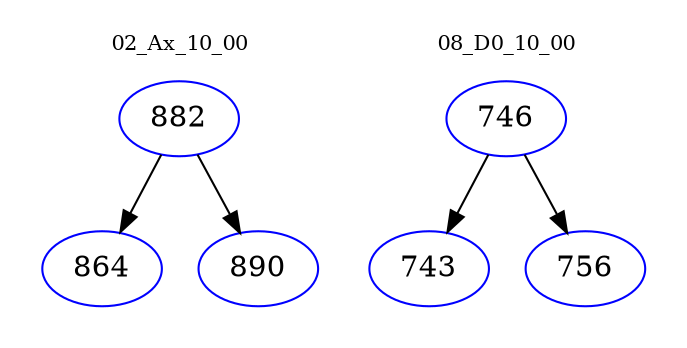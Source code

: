digraph{
subgraph cluster_0 {
color = white
label = "02_Ax_10_00";
fontsize=10;
T0_882 [label="882", color="blue"]
T0_882 -> T0_864 [color="black"]
T0_864 [label="864", color="blue"]
T0_882 -> T0_890 [color="black"]
T0_890 [label="890", color="blue"]
}
subgraph cluster_1 {
color = white
label = "08_D0_10_00";
fontsize=10;
T1_746 [label="746", color="blue"]
T1_746 -> T1_743 [color="black"]
T1_743 [label="743", color="blue"]
T1_746 -> T1_756 [color="black"]
T1_756 [label="756", color="blue"]
}
}
